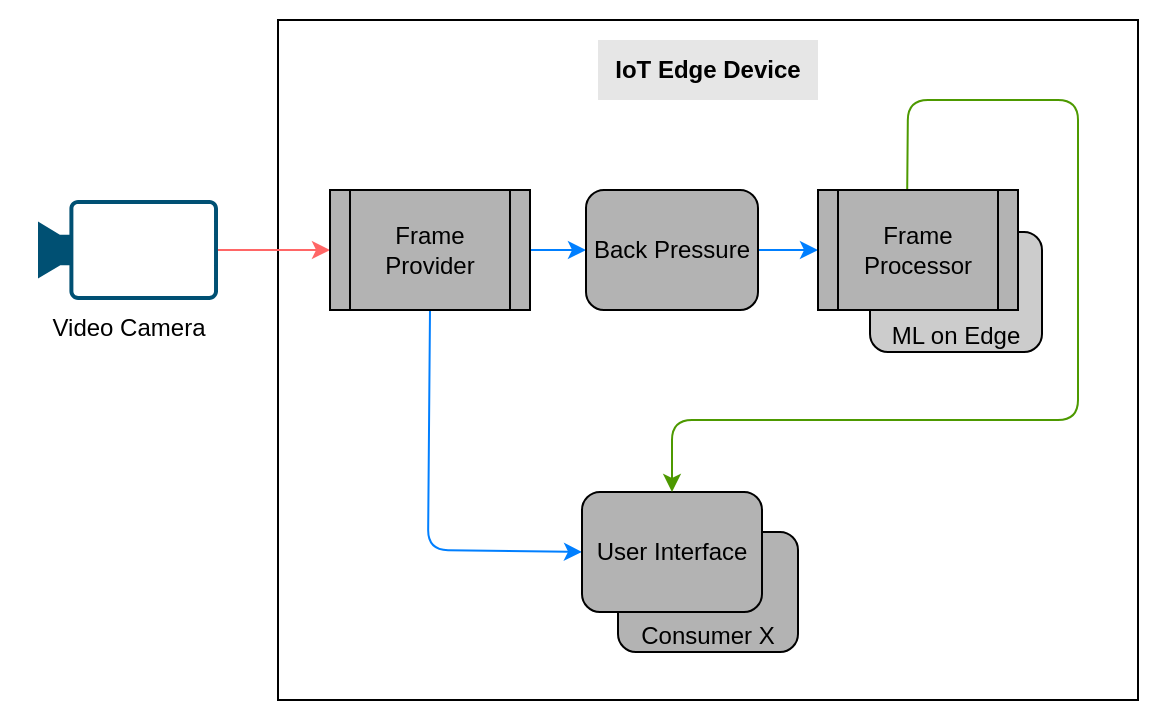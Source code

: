 <mxfile>
    <diagram id="Zlm3USrcWIn34ARAeyk2" name="Page-1">
        <mxGraphModel dx="1560" dy="924" grid="1" gridSize="10" guides="1" tooltips="1" connect="1" arrows="1" fold="1" page="1" pageScale="1" pageWidth="827" pageHeight="1169" math="0" shadow="0">
            <root>
                <mxCell id="0"/>
                <mxCell id="1" parent="0"/>
                <mxCell id="22" value="" style="rounded=0;whiteSpace=wrap;html=1;strokeColor=none;" parent="1" vertex="1">
                    <mxGeometry x="25" y="150" width="575" height="360" as="geometry"/>
                </mxCell>
                <mxCell id="5" value="" style="rounded=0;whiteSpace=wrap;html=1;strokeColor=#000000;" parent="1" vertex="1">
                    <mxGeometry x="164" y="160" width="430" height="340" as="geometry"/>
                </mxCell>
                <mxCell id="23" value="&lt;br&gt;&lt;br&gt;&lt;br&gt;Consumer X" style="rounded=1;whiteSpace=wrap;html=1;fillColor=#B3B3B3;" parent="1" vertex="1">
                    <mxGeometry x="334" y="416" width="90" height="60" as="geometry"/>
                </mxCell>
                <mxCell id="13" style="edgeStyle=none;html=1;strokeColor=#FF6666;fillColor=#FF0000;entryX=0;entryY=0.5;entryDx=0;entryDy=0;" parent="1" source="4" target="20" edge="1">
                    <mxGeometry relative="1" as="geometry">
                        <mxPoint x="194" y="275" as="targetPoint"/>
                    </mxGeometry>
                </mxCell>
                <mxCell id="4" value="Video Camera" style="points=[[0,0.5,0],[0.19,0.02,0],[0.59,0,0],[0.985,0.02,0],[1,0.5,0],[0.985,0.98,0],[0.59,1,0],[0.19,0.98,0]];verticalLabelPosition=bottom;sketch=0;html=1;verticalAlign=top;aspect=fixed;align=center;pointerEvents=1;shape=mxgraph.cisco19.camera;fillColor=#005073;strokeColor=none;" parent="1" vertex="1">
                    <mxGeometry x="44" y="250" width="90" height="50" as="geometry"/>
                </mxCell>
                <mxCell id="14" style="edgeStyle=none;html=1;fillColor=#FF0000;strokeColor=#007FFF;exitX=1;exitY=0.5;exitDx=0;exitDy=0;entryX=0;entryY=0.5;entryDx=0;entryDy=0;" parent="1" source="20" target="8" edge="1">
                    <mxGeometry relative="1" as="geometry">
                        <mxPoint x="284" y="275" as="sourcePoint"/>
                    </mxGeometry>
                </mxCell>
                <mxCell id="16" style="edgeStyle=none;html=1;entryX=0;entryY=0.5;entryDx=0;entryDy=0;strokeColor=#007FFF;exitX=0.5;exitY=1;exitDx=0;exitDy=0;" parent="1" source="20" target="10" edge="1">
                    <mxGeometry relative="1" as="geometry">
                        <Array as="points">
                            <mxPoint x="239" y="425"/>
                        </Array>
                        <mxPoint x="239" y="300" as="sourcePoint"/>
                    </mxGeometry>
                </mxCell>
                <mxCell id="15" style="edgeStyle=none;html=1;fillColor=#FF3333;shadow=0;strokeColor=#007FFF;" parent="1" source="8" target="21" edge="1">
                    <mxGeometry relative="1" as="geometry">
                        <mxPoint x="434" y="275" as="targetPoint"/>
                    </mxGeometry>
                </mxCell>
                <mxCell id="8" value="Back Pressure" style="rounded=1;whiteSpace=wrap;html=1;fillColor=#B3B3B3;" parent="1" vertex="1">
                    <mxGeometry x="318" y="245" width="86" height="60" as="geometry"/>
                </mxCell>
                <mxCell id="10" value="User Interface" style="rounded=1;whiteSpace=wrap;html=1;fillColor=#B3B3B3;" parent="1" vertex="1">
                    <mxGeometry x="316" y="396" width="90" height="60" as="geometry"/>
                </mxCell>
                <mxCell id="11" value="&lt;b&gt;IoT Edge Device&lt;/b&gt;" style="text;html=1;strokeColor=none;fillColor=#E6E6E6;align=center;verticalAlign=middle;whiteSpace=wrap;rounded=0;" parent="1" vertex="1">
                    <mxGeometry x="324" y="170" width="110" height="30" as="geometry"/>
                </mxCell>
                <mxCell id="12" value="&lt;br&gt;&lt;br&gt;&lt;br&gt;ML on Edge" style="rounded=1;whiteSpace=wrap;html=1;fillColor=#CCCCCC;" parent="1" vertex="1">
                    <mxGeometry x="460" y="266" width="86" height="60" as="geometry"/>
                </mxCell>
                <mxCell id="17" style="edgeStyle=none;html=1;entryX=0.5;entryY=0;entryDx=0;entryDy=0;exitX=0.446;exitY=0.007;exitDx=0;exitDy=0;strokeColor=#4D9900;exitPerimeter=0;" parent="1" source="21" target="10" edge="1">
                    <mxGeometry relative="1" as="geometry">
                        <Array as="points">
                            <mxPoint x="479" y="200"/>
                            <mxPoint x="564" y="200"/>
                            <mxPoint x="564" y="360"/>
                            <mxPoint x="361" y="360"/>
                        </Array>
                        <mxPoint x="479" y="240" as="sourcePoint"/>
                    </mxGeometry>
                </mxCell>
                <mxCell id="20" value="Frame Provider" style="shape=process;whiteSpace=wrap;html=1;backgroundOutline=1;fillColor=#B3B3B3;" parent="1" vertex="1">
                    <mxGeometry x="190" y="245" width="100" height="60" as="geometry"/>
                </mxCell>
                <mxCell id="21" value="Frame Processor" style="shape=process;whiteSpace=wrap;html=1;backgroundOutline=1;fillColor=#B3B3B3;" parent="1" vertex="1">
                    <mxGeometry x="434" y="245" width="100" height="60" as="geometry"/>
                </mxCell>
            </root>
        </mxGraphModel>
    </diagram>
</mxfile>